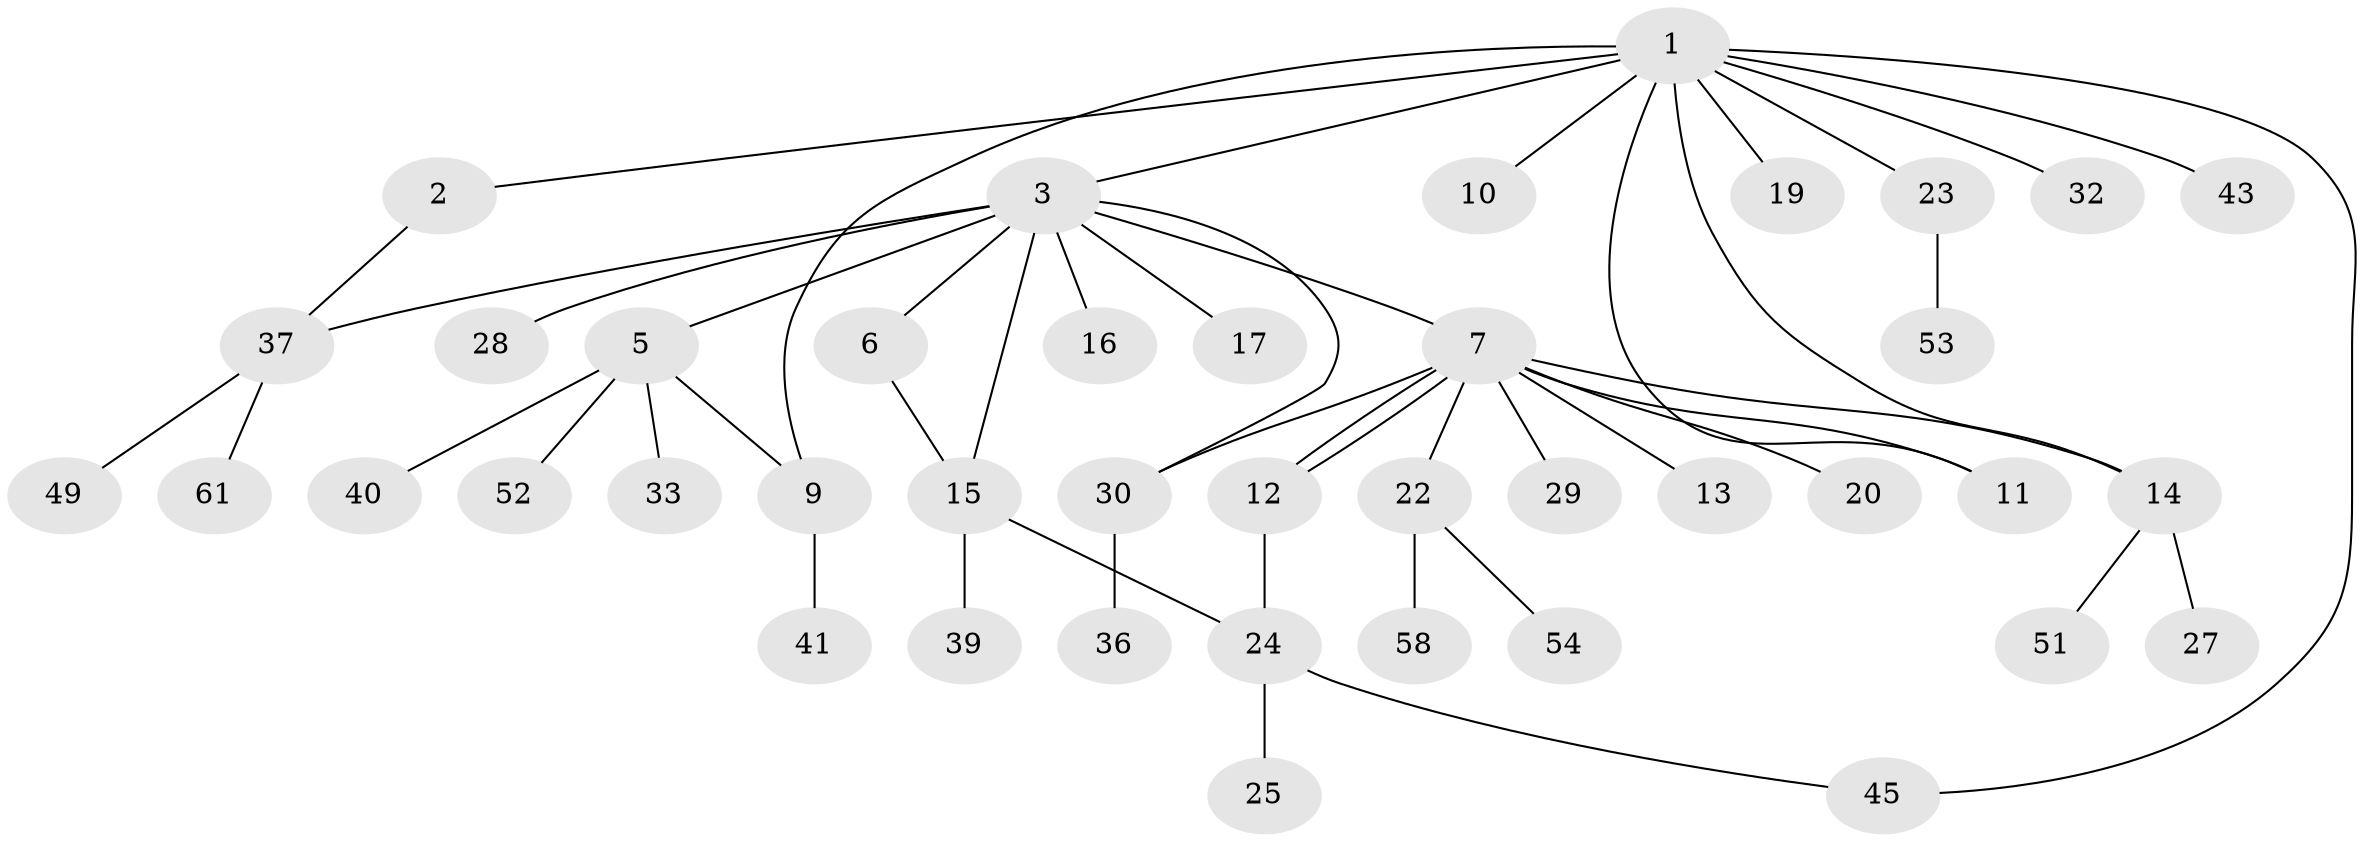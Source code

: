 // original degree distribution, {11: 0.03278688524590164, 3: 0.09836065573770492, 1: 0.5737704918032787, 6: 0.01639344262295082, 8: 0.01639344262295082, 4: 0.06557377049180328, 5: 0.04918032786885246, 2: 0.14754098360655737}
// Generated by graph-tools (version 1.1) at 2025/11/02/27/25 16:11:12]
// undirected, 41 vertices, 49 edges
graph export_dot {
graph [start="1"]
  node [color=gray90,style=filled];
  1 [super="+18"];
  2 [super="+4"];
  3 [super="+55"];
  5 [super="+21"];
  6 [super="+34"];
  7 [super="+8"];
  9 [super="+48"];
  10;
  11 [super="+44"];
  12;
  13;
  14 [super="+50"];
  15 [super="+60"];
  16;
  17 [super="+35"];
  19;
  20;
  22 [super="+38"];
  23 [super="+26"];
  24 [super="+47"];
  25;
  27 [super="+59"];
  28;
  29;
  30 [super="+31"];
  32 [super="+42"];
  33;
  36;
  37 [super="+46"];
  39;
  40;
  41;
  43;
  45 [super="+57"];
  49;
  51 [super="+56"];
  52;
  53;
  54;
  58;
  61;
  1 -- 2;
  1 -- 3;
  1 -- 9;
  1 -- 10;
  1 -- 11;
  1 -- 14;
  1 -- 19;
  1 -- 23;
  1 -- 32;
  1 -- 43;
  1 -- 45;
  2 -- 37;
  3 -- 5;
  3 -- 6;
  3 -- 7;
  3 -- 15;
  3 -- 16;
  3 -- 17;
  3 -- 28;
  3 -- 30;
  3 -- 37;
  5 -- 9;
  5 -- 33;
  5 -- 40;
  5 -- 52;
  6 -- 15;
  7 -- 11;
  7 -- 12;
  7 -- 12;
  7 -- 29;
  7 -- 30;
  7 -- 20;
  7 -- 13;
  7 -- 22;
  7 -- 14;
  9 -- 41;
  12 -- 24;
  14 -- 27;
  14 -- 51;
  15 -- 24;
  15 -- 39;
  22 -- 54;
  22 -- 58;
  23 -- 53;
  24 -- 25;
  24 -- 45;
  30 -- 36;
  37 -- 49;
  37 -- 61;
}
